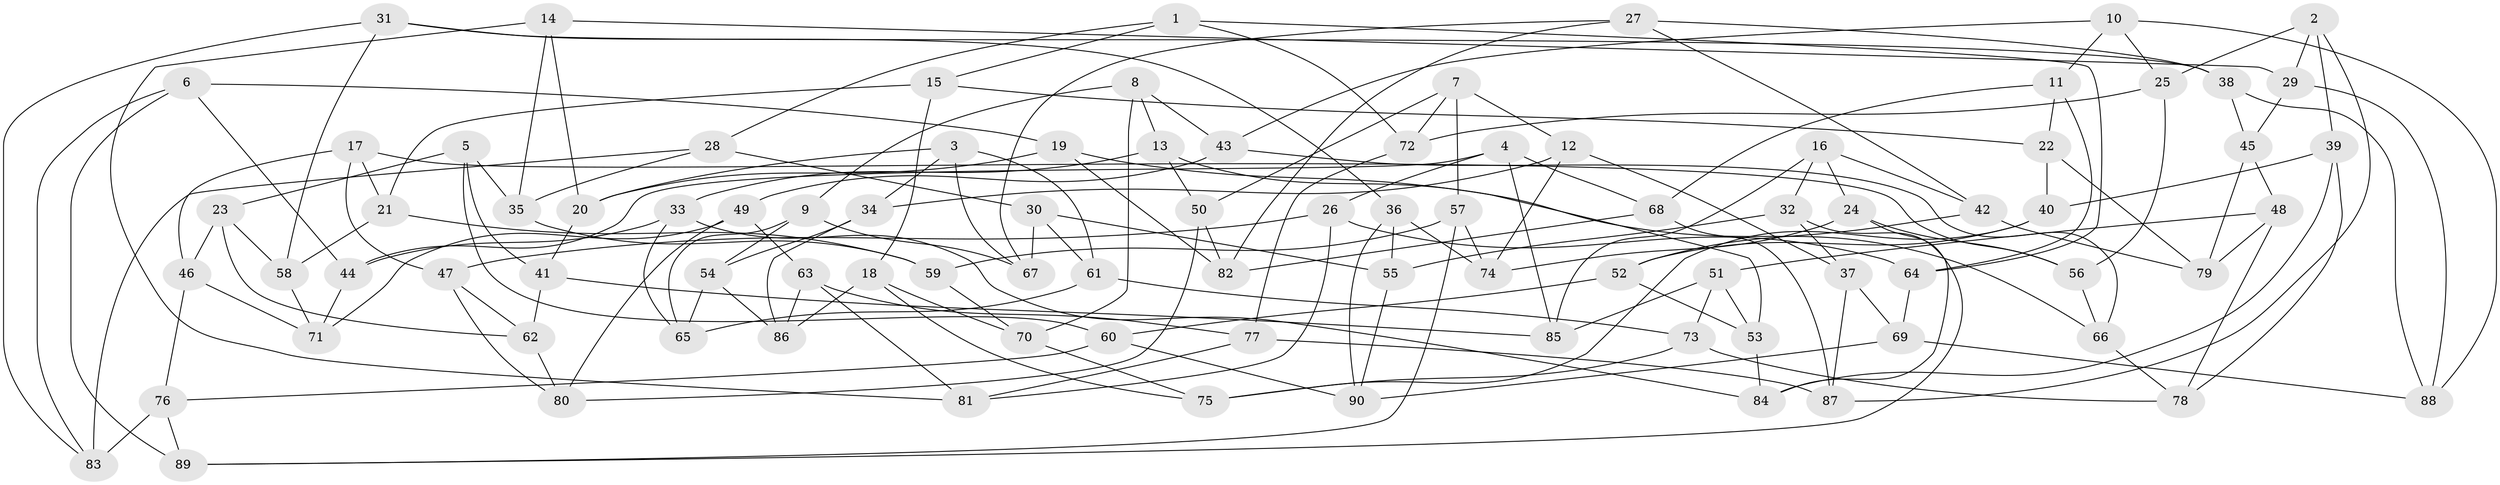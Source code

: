 // Generated by graph-tools (version 1.1) at 2025/57/03/09/25 04:57:07]
// undirected, 90 vertices, 180 edges
graph export_dot {
graph [start="1"]
  node [color=gray90,style=filled];
  1;
  2;
  3;
  4;
  5;
  6;
  7;
  8;
  9;
  10;
  11;
  12;
  13;
  14;
  15;
  16;
  17;
  18;
  19;
  20;
  21;
  22;
  23;
  24;
  25;
  26;
  27;
  28;
  29;
  30;
  31;
  32;
  33;
  34;
  35;
  36;
  37;
  38;
  39;
  40;
  41;
  42;
  43;
  44;
  45;
  46;
  47;
  48;
  49;
  50;
  51;
  52;
  53;
  54;
  55;
  56;
  57;
  58;
  59;
  60;
  61;
  62;
  63;
  64;
  65;
  66;
  67;
  68;
  69;
  70;
  71;
  72;
  73;
  74;
  75;
  76;
  77;
  78;
  79;
  80;
  81;
  82;
  83;
  84;
  85;
  86;
  87;
  88;
  89;
  90;
  1 -- 15;
  1 -- 72;
  1 -- 64;
  1 -- 28;
  2 -- 87;
  2 -- 29;
  2 -- 39;
  2 -- 25;
  3 -- 61;
  3 -- 34;
  3 -- 20;
  3 -- 67;
  4 -- 68;
  4 -- 44;
  4 -- 85;
  4 -- 26;
  5 -- 60;
  5 -- 23;
  5 -- 41;
  5 -- 35;
  6 -- 44;
  6 -- 89;
  6 -- 19;
  6 -- 83;
  7 -- 57;
  7 -- 12;
  7 -- 72;
  7 -- 50;
  8 -- 43;
  8 -- 13;
  8 -- 70;
  8 -- 9;
  9 -- 65;
  9 -- 54;
  9 -- 67;
  10 -- 25;
  10 -- 88;
  10 -- 11;
  10 -- 43;
  11 -- 68;
  11 -- 22;
  11 -- 64;
  12 -- 37;
  12 -- 34;
  12 -- 74;
  13 -- 33;
  13 -- 50;
  13 -- 53;
  14 -- 81;
  14 -- 35;
  14 -- 20;
  14 -- 29;
  15 -- 22;
  15 -- 21;
  15 -- 18;
  16 -- 85;
  16 -- 42;
  16 -- 32;
  16 -- 24;
  17 -- 46;
  17 -- 56;
  17 -- 47;
  17 -- 21;
  18 -- 75;
  18 -- 86;
  18 -- 70;
  19 -- 82;
  19 -- 20;
  19 -- 66;
  20 -- 41;
  21 -- 58;
  21 -- 59;
  22 -- 40;
  22 -- 79;
  23 -- 46;
  23 -- 62;
  23 -- 58;
  24 -- 56;
  24 -- 84;
  24 -- 74;
  25 -- 56;
  25 -- 72;
  26 -- 64;
  26 -- 81;
  26 -- 47;
  27 -- 38;
  27 -- 42;
  27 -- 67;
  27 -- 82;
  28 -- 35;
  28 -- 30;
  28 -- 83;
  29 -- 88;
  29 -- 45;
  30 -- 61;
  30 -- 55;
  30 -- 67;
  31 -- 38;
  31 -- 58;
  31 -- 36;
  31 -- 83;
  32 -- 89;
  32 -- 55;
  32 -- 37;
  33 -- 65;
  33 -- 84;
  33 -- 44;
  34 -- 54;
  34 -- 86;
  35 -- 59;
  36 -- 90;
  36 -- 74;
  36 -- 55;
  37 -- 87;
  37 -- 69;
  38 -- 88;
  38 -- 45;
  39 -- 40;
  39 -- 78;
  39 -- 84;
  40 -- 75;
  40 -- 52;
  41 -- 85;
  41 -- 62;
  42 -- 79;
  42 -- 52;
  43 -- 49;
  43 -- 66;
  44 -- 71;
  45 -- 48;
  45 -- 79;
  46 -- 71;
  46 -- 76;
  47 -- 80;
  47 -- 62;
  48 -- 79;
  48 -- 51;
  48 -- 78;
  49 -- 71;
  49 -- 63;
  49 -- 80;
  50 -- 82;
  50 -- 80;
  51 -- 85;
  51 -- 53;
  51 -- 73;
  52 -- 53;
  52 -- 60;
  53 -- 84;
  54 -- 86;
  54 -- 65;
  55 -- 90;
  56 -- 66;
  57 -- 59;
  57 -- 74;
  57 -- 89;
  58 -- 71;
  59 -- 70;
  60 -- 76;
  60 -- 90;
  61 -- 73;
  61 -- 65;
  62 -- 80;
  63 -- 86;
  63 -- 77;
  63 -- 81;
  64 -- 69;
  66 -- 78;
  68 -- 87;
  68 -- 82;
  69 -- 88;
  69 -- 90;
  70 -- 75;
  72 -- 77;
  73 -- 75;
  73 -- 78;
  76 -- 89;
  76 -- 83;
  77 -- 87;
  77 -- 81;
}
